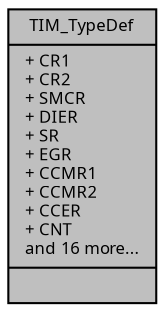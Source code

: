 digraph "TIM_TypeDef"
{
  edge [fontname="Sans",fontsize="8",labelfontname="Sans",labelfontsize="8"];
  node [fontname="Sans",fontsize="8",shape=record];
  Node1 [label="{TIM_TypeDef\n|+ CR1\l+ CR2\l+ SMCR\l+ DIER\l+ SR\l+ EGR\l+ CCMR1\l+ CCMR2\l+ CCER\l+ CNT\land 16 more...\l|}",height=0.2,width=0.4,color="black", fillcolor="grey75", style="filled", fontcolor="black"];
}
